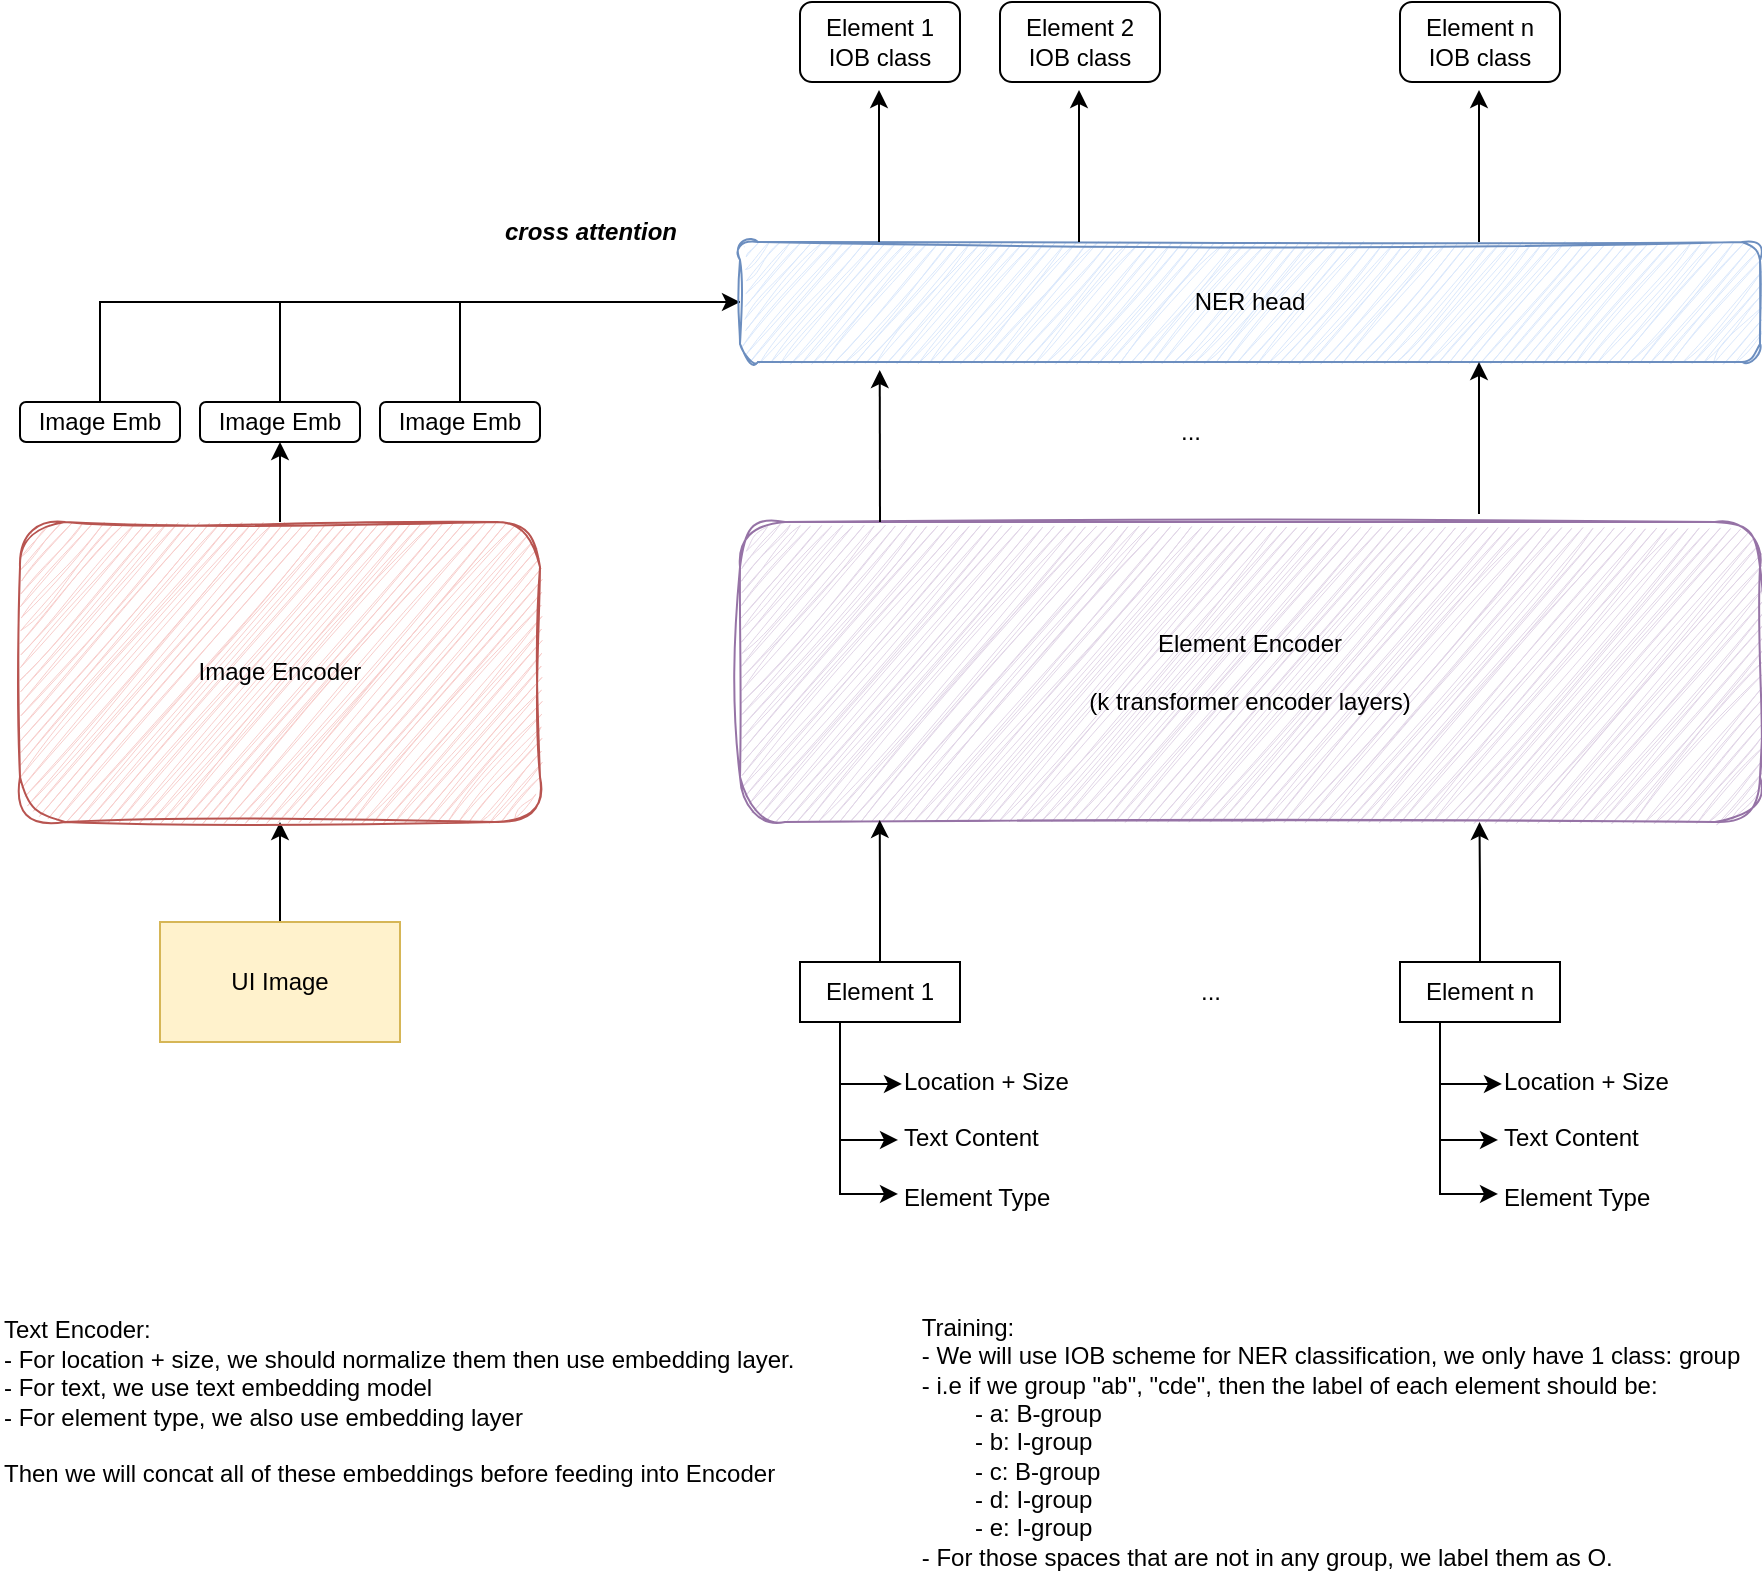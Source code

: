 <mxfile version="23.0.2" type="device">
  <diagram name="Page-1" id="8qpHUWUMa5skwyNhfpvQ">
    <mxGraphModel dx="1139" dy="1121" grid="1" gridSize="10" guides="1" tooltips="1" connect="1" arrows="1" fold="1" page="1" pageScale="1" pageWidth="850" pageHeight="1100" math="0" shadow="0">
      <root>
        <mxCell id="0" />
        <mxCell id="1" parent="0" />
        <mxCell id="nH6HU8fIpJ26GhpxwTr8-12" style="edgeStyle=orthogonalEdgeStyle;rounded=0;orthogonalLoop=1;jettySize=auto;html=1;exitX=0.5;exitY=0;exitDx=0;exitDy=0;" edge="1" parent="1" source="nH6HU8fIpJ26GhpxwTr8-1" target="nH6HU8fIpJ26GhpxwTr8-2">
          <mxGeometry relative="1" as="geometry" />
        </mxCell>
        <mxCell id="nH6HU8fIpJ26GhpxwTr8-1" value="UI Image" style="whiteSpace=wrap;html=1;fillColor=#fff2cc;strokeColor=#d6b656;" vertex="1" parent="1">
          <mxGeometry x="230" y="780" width="120" height="60" as="geometry" />
        </mxCell>
        <mxCell id="nH6HU8fIpJ26GhpxwTr8-9" style="edgeStyle=orthogonalEdgeStyle;rounded=0;orthogonalLoop=1;jettySize=auto;html=1;exitX=0.5;exitY=0;exitDx=0;exitDy=0;entryX=0.5;entryY=1;entryDx=0;entryDy=0;" edge="1" parent="1" source="nH6HU8fIpJ26GhpxwTr8-2" target="nH6HU8fIpJ26GhpxwTr8-6">
          <mxGeometry relative="1" as="geometry" />
        </mxCell>
        <mxCell id="nH6HU8fIpJ26GhpxwTr8-2" value="Image Encoder" style="rounded=1;whiteSpace=wrap;html=1;sketch=1;curveFitting=1;jiggle=2;glass=0;fillColor=#f8cecc;strokeColor=#b85450;" vertex="1" parent="1">
          <mxGeometry x="160" y="580" width="260" height="150" as="geometry" />
        </mxCell>
        <mxCell id="nH6HU8fIpJ26GhpxwTr8-3" value="Image Emb" style="rounded=1;whiteSpace=wrap;html=1;" vertex="1" parent="1">
          <mxGeometry x="160" y="520" width="80" height="20" as="geometry" />
        </mxCell>
        <mxCell id="nH6HU8fIpJ26GhpxwTr8-6" value="Image Emb" style="rounded=1;whiteSpace=wrap;html=1;" vertex="1" parent="1">
          <mxGeometry x="250" y="520" width="80" height="20" as="geometry" />
        </mxCell>
        <mxCell id="nH6HU8fIpJ26GhpxwTr8-7" value="Image Emb" style="rounded=1;whiteSpace=wrap;html=1;" vertex="1" parent="1">
          <mxGeometry x="340" y="520" width="80" height="20" as="geometry" />
        </mxCell>
        <mxCell id="nH6HU8fIpJ26GhpxwTr8-41" style="edgeStyle=orthogonalEdgeStyle;rounded=0;orthogonalLoop=1;jettySize=auto;html=1;exitX=0;exitY=0.5;exitDx=0;exitDy=0;entryX=0.5;entryY=0;entryDx=0;entryDy=0;startArrow=none;startFill=0;endArrow=none;endFill=0;" edge="1" parent="1" source="nH6HU8fIpJ26GhpxwTr8-14" target="nH6HU8fIpJ26GhpxwTr8-6">
          <mxGeometry relative="1" as="geometry" />
        </mxCell>
        <mxCell id="nH6HU8fIpJ26GhpxwTr8-42" style="edgeStyle=orthogonalEdgeStyle;rounded=0;orthogonalLoop=1;jettySize=auto;html=1;exitX=0;exitY=0.5;exitDx=0;exitDy=0;entryX=0.5;entryY=0;entryDx=0;entryDy=0;endArrow=none;endFill=0;" edge="1" parent="1" source="nH6HU8fIpJ26GhpxwTr8-14" target="nH6HU8fIpJ26GhpxwTr8-7">
          <mxGeometry relative="1" as="geometry" />
        </mxCell>
        <mxCell id="nH6HU8fIpJ26GhpxwTr8-43" style="edgeStyle=orthogonalEdgeStyle;rounded=0;orthogonalLoop=1;jettySize=auto;html=1;exitX=0;exitY=0.5;exitDx=0;exitDy=0;entryX=0.5;entryY=0;entryDx=0;entryDy=0;endArrow=none;endFill=0;startArrow=classic;startFill=1;" edge="1" parent="1" source="nH6HU8fIpJ26GhpxwTr8-14" target="nH6HU8fIpJ26GhpxwTr8-3">
          <mxGeometry relative="1" as="geometry" />
        </mxCell>
        <mxCell id="nH6HU8fIpJ26GhpxwTr8-14" value="NER head" style="rounded=1;whiteSpace=wrap;html=1;fillColor=#dae8fc;strokeColor=#6c8ebf;sketch=1;curveFitting=1;jiggle=2;" vertex="1" parent="1">
          <mxGeometry x="520" y="440" width="510" height="60" as="geometry" />
        </mxCell>
        <mxCell id="nH6HU8fIpJ26GhpxwTr8-16" value="Element Encoder&lt;br&gt;&lt;br&gt;(k transformer encoder layers)" style="rounded=1;whiteSpace=wrap;html=1;sketch=1;curveFitting=1;jiggle=2;glass=0;fillColor=#e1d5e7;strokeColor=#9673a6;" vertex="1" parent="1">
          <mxGeometry x="520" y="580" width="510" height="150" as="geometry" />
        </mxCell>
        <mxCell id="nH6HU8fIpJ26GhpxwTr8-21" style="edgeStyle=orthogonalEdgeStyle;rounded=0;orthogonalLoop=1;jettySize=auto;html=1;exitX=0.25;exitY=1;exitDx=0;exitDy=0;entryX=-0.011;entryY=0.533;entryDx=0;entryDy=0;entryPerimeter=0;" edge="1" parent="1" source="nH6HU8fIpJ26GhpxwTr8-17" target="nH6HU8fIpJ26GhpxwTr8-19">
          <mxGeometry relative="1" as="geometry">
            <mxPoint x="570" y="895" as="targetPoint" />
            <Array as="points">
              <mxPoint x="570" y="889" />
            </Array>
          </mxGeometry>
        </mxCell>
        <mxCell id="nH6HU8fIpJ26GhpxwTr8-17" value="Element 1" style="whiteSpace=wrap;html=1;" vertex="1" parent="1">
          <mxGeometry x="550" y="800" width="80" height="30" as="geometry" />
        </mxCell>
        <mxCell id="nH6HU8fIpJ26GhpxwTr8-18" value="Location + Size" style="text;html=1;align=left;verticalAlign=middle;resizable=0;points=[];autosize=1;strokeColor=none;fillColor=none;" vertex="1" parent="1">
          <mxGeometry x="600" y="845" width="110" height="30" as="geometry" />
        </mxCell>
        <mxCell id="nH6HU8fIpJ26GhpxwTr8-19" value="Text Content" style="text;html=1;align=left;verticalAlign=middle;resizable=0;points=[];autosize=1;strokeColor=none;fillColor=none;" vertex="1" parent="1">
          <mxGeometry x="600" y="873" width="90" height="30" as="geometry" />
        </mxCell>
        <mxCell id="nH6HU8fIpJ26GhpxwTr8-20" value="Element Type" style="text;html=1;align=left;verticalAlign=middle;resizable=0;points=[];autosize=1;strokeColor=none;fillColor=none;" vertex="1" parent="1">
          <mxGeometry x="600" y="903" width="100" height="30" as="geometry" />
        </mxCell>
        <mxCell id="nH6HU8fIpJ26GhpxwTr8-25" style="edgeStyle=orthogonalEdgeStyle;rounded=0;orthogonalLoop=1;jettySize=auto;html=1;exitX=0.25;exitY=1;exitDx=0;exitDy=0;entryX=0.009;entryY=0.533;entryDx=0;entryDy=0;entryPerimeter=0;" edge="1" parent="1" source="nH6HU8fIpJ26GhpxwTr8-17" target="nH6HU8fIpJ26GhpxwTr8-18">
          <mxGeometry relative="1" as="geometry" />
        </mxCell>
        <mxCell id="nH6HU8fIpJ26GhpxwTr8-26" style="edgeStyle=orthogonalEdgeStyle;rounded=0;orthogonalLoop=1;jettySize=auto;html=1;exitX=0.25;exitY=1;exitDx=0;exitDy=0;entryX=-0.01;entryY=0.433;entryDx=0;entryDy=0;entryPerimeter=0;" edge="1" parent="1" source="nH6HU8fIpJ26GhpxwTr8-17" target="nH6HU8fIpJ26GhpxwTr8-20">
          <mxGeometry relative="1" as="geometry" />
        </mxCell>
        <mxCell id="nH6HU8fIpJ26GhpxwTr8-28" style="edgeStyle=orthogonalEdgeStyle;rounded=0;orthogonalLoop=1;jettySize=auto;html=1;exitX=0.5;exitY=0;exitDx=0;exitDy=0;entryX=0.137;entryY=0.993;entryDx=0;entryDy=0;entryPerimeter=0;" edge="1" parent="1" source="nH6HU8fIpJ26GhpxwTr8-17" target="nH6HU8fIpJ26GhpxwTr8-16">
          <mxGeometry relative="1" as="geometry" />
        </mxCell>
        <mxCell id="nH6HU8fIpJ26GhpxwTr8-31" style="edgeStyle=orthogonalEdgeStyle;rounded=0;orthogonalLoop=1;jettySize=auto;html=1;exitX=0.25;exitY=1;exitDx=0;exitDy=0;entryX=-0.011;entryY=0.533;entryDx=0;entryDy=0;entryPerimeter=0;" edge="1" parent="1" source="nH6HU8fIpJ26GhpxwTr8-32" target="nH6HU8fIpJ26GhpxwTr8-34">
          <mxGeometry relative="1" as="geometry">
            <mxPoint x="870" y="895" as="targetPoint" />
            <Array as="points">
              <mxPoint x="870" y="889" />
            </Array>
          </mxGeometry>
        </mxCell>
        <mxCell id="nH6HU8fIpJ26GhpxwTr8-32" value="Element n" style="whiteSpace=wrap;html=1;" vertex="1" parent="1">
          <mxGeometry x="850" y="800" width="80" height="30" as="geometry" />
        </mxCell>
        <mxCell id="nH6HU8fIpJ26GhpxwTr8-33" value="Location + Size" style="text;html=1;align=left;verticalAlign=middle;resizable=0;points=[];autosize=1;strokeColor=none;fillColor=none;" vertex="1" parent="1">
          <mxGeometry x="900" y="845" width="110" height="30" as="geometry" />
        </mxCell>
        <mxCell id="nH6HU8fIpJ26GhpxwTr8-34" value="Text Content" style="text;html=1;align=left;verticalAlign=middle;resizable=0;points=[];autosize=1;strokeColor=none;fillColor=none;" vertex="1" parent="1">
          <mxGeometry x="900" y="873" width="90" height="30" as="geometry" />
        </mxCell>
        <mxCell id="nH6HU8fIpJ26GhpxwTr8-35" value="Element Type" style="text;html=1;align=left;verticalAlign=middle;resizable=0;points=[];autosize=1;strokeColor=none;fillColor=none;" vertex="1" parent="1">
          <mxGeometry x="900" y="903" width="100" height="30" as="geometry" />
        </mxCell>
        <mxCell id="nH6HU8fIpJ26GhpxwTr8-36" style="edgeStyle=orthogonalEdgeStyle;rounded=0;orthogonalLoop=1;jettySize=auto;html=1;exitX=0.25;exitY=1;exitDx=0;exitDy=0;entryX=0.009;entryY=0.533;entryDx=0;entryDy=0;entryPerimeter=0;" edge="1" parent="1" source="nH6HU8fIpJ26GhpxwTr8-32" target="nH6HU8fIpJ26GhpxwTr8-33">
          <mxGeometry relative="1" as="geometry" />
        </mxCell>
        <mxCell id="nH6HU8fIpJ26GhpxwTr8-37" style="edgeStyle=orthogonalEdgeStyle;rounded=0;orthogonalLoop=1;jettySize=auto;html=1;exitX=0.25;exitY=1;exitDx=0;exitDy=0;entryX=-0.01;entryY=0.433;entryDx=0;entryDy=0;entryPerimeter=0;" edge="1" parent="1" source="nH6HU8fIpJ26GhpxwTr8-32" target="nH6HU8fIpJ26GhpxwTr8-35">
          <mxGeometry relative="1" as="geometry" />
        </mxCell>
        <mxCell id="nH6HU8fIpJ26GhpxwTr8-38" style="edgeStyle=orthogonalEdgeStyle;rounded=0;orthogonalLoop=1;jettySize=auto;html=1;exitX=0.5;exitY=0;exitDx=0;exitDy=0;entryX=0.725;entryY=1;entryDx=0;entryDy=0;entryPerimeter=0;" edge="1" parent="1" source="nH6HU8fIpJ26GhpxwTr8-32" target="nH6HU8fIpJ26GhpxwTr8-16">
          <mxGeometry relative="1" as="geometry" />
        </mxCell>
        <mxCell id="nH6HU8fIpJ26GhpxwTr8-39" value="..." style="text;html=1;align=center;verticalAlign=middle;resizable=0;points=[];autosize=1;strokeColor=none;fillColor=none;" vertex="1" parent="1">
          <mxGeometry x="740" y="800" width="30" height="30" as="geometry" />
        </mxCell>
        <mxCell id="nH6HU8fIpJ26GhpxwTr8-40" value="Text Encoder:&lt;br&gt;- For location + size, we should normalize them then use embedding layer.&lt;br&gt;- For text, we use text embedding model&lt;br&gt;- For element type, we also use embedding layer&lt;br&gt;&lt;br&gt;Then we will concat all of these embeddings before feeding into Encoder" style="text;html=1;align=left;verticalAlign=middle;resizable=0;points=[];autosize=1;strokeColor=none;fillColor=none;" vertex="1" parent="1">
          <mxGeometry x="150" y="970" width="420" height="100" as="geometry" />
        </mxCell>
        <mxCell id="nH6HU8fIpJ26GhpxwTr8-44" value="cross attention" style="text;html=1;align=center;verticalAlign=middle;resizable=0;points=[];autosize=1;strokeColor=none;fillColor=none;fontStyle=3" vertex="1" parent="1">
          <mxGeometry x="390" y="420" width="110" height="30" as="geometry" />
        </mxCell>
        <mxCell id="nH6HU8fIpJ26GhpxwTr8-46" value="" style="endArrow=classic;html=1;rounded=0;entryX=0.137;entryY=1.067;entryDx=0;entryDy=0;entryPerimeter=0;" edge="1" parent="1" target="nH6HU8fIpJ26GhpxwTr8-14">
          <mxGeometry width="50" height="50" relative="1" as="geometry">
            <mxPoint x="590" y="580" as="sourcePoint" />
            <mxPoint x="640" y="530" as="targetPoint" />
          </mxGeometry>
        </mxCell>
        <mxCell id="nH6HU8fIpJ26GhpxwTr8-47" value="" style="endArrow=classic;html=1;rounded=0;entryX=0.137;entryY=1.067;entryDx=0;entryDy=0;entryPerimeter=0;" edge="1" parent="1">
          <mxGeometry width="50" height="50" relative="1" as="geometry">
            <mxPoint x="889.5" y="576" as="sourcePoint" />
            <mxPoint x="889.5" y="500" as="targetPoint" />
          </mxGeometry>
        </mxCell>
        <mxCell id="nH6HU8fIpJ26GhpxwTr8-48" value="..." style="text;html=1;align=center;verticalAlign=middle;resizable=0;points=[];autosize=1;strokeColor=none;fillColor=none;" vertex="1" parent="1">
          <mxGeometry x="730" y="520" width="30" height="30" as="geometry" />
        </mxCell>
        <mxCell id="nH6HU8fIpJ26GhpxwTr8-50" value="Element 1&lt;br style=&quot;border-color: var(--border-color);&quot;&gt;&lt;span style=&quot;&quot;&gt;IOB class&lt;/span&gt;" style="rounded=1;whiteSpace=wrap;html=1;" vertex="1" parent="1">
          <mxGeometry x="550" y="320" width="80" height="40" as="geometry" />
        </mxCell>
        <mxCell id="nH6HU8fIpJ26GhpxwTr8-52" value="" style="endArrow=classic;html=1;rounded=0;entryX=0.137;entryY=1.067;entryDx=0;entryDy=0;entryPerimeter=0;" edge="1" parent="1">
          <mxGeometry width="50" height="50" relative="1" as="geometry">
            <mxPoint x="589.5" y="440" as="sourcePoint" />
            <mxPoint x="589.5" y="364" as="targetPoint" />
          </mxGeometry>
        </mxCell>
        <mxCell id="nH6HU8fIpJ26GhpxwTr8-53" value="Element 2&lt;br style=&quot;border-color: var(--border-color);&quot;&gt;&lt;span style=&quot;&quot;&gt;IOB class&lt;/span&gt;" style="rounded=1;whiteSpace=wrap;html=1;" vertex="1" parent="1">
          <mxGeometry x="650" y="320" width="80" height="40" as="geometry" />
        </mxCell>
        <mxCell id="nH6HU8fIpJ26GhpxwTr8-54" value="" style="endArrow=classic;html=1;rounded=0;entryX=0.137;entryY=1.067;entryDx=0;entryDy=0;entryPerimeter=0;" edge="1" parent="1">
          <mxGeometry width="50" height="50" relative="1" as="geometry">
            <mxPoint x="689.5" y="440" as="sourcePoint" />
            <mxPoint x="689.5" y="364" as="targetPoint" />
          </mxGeometry>
        </mxCell>
        <mxCell id="nH6HU8fIpJ26GhpxwTr8-55" value="Element n&lt;br style=&quot;border-color: var(--border-color);&quot;&gt;&lt;span style=&quot;&quot;&gt;IOB class&lt;/span&gt;" style="rounded=1;whiteSpace=wrap;html=1;" vertex="1" parent="1">
          <mxGeometry x="850" y="320" width="80" height="40" as="geometry" />
        </mxCell>
        <mxCell id="nH6HU8fIpJ26GhpxwTr8-56" value="" style="endArrow=classic;html=1;rounded=0;entryX=0.137;entryY=1.067;entryDx=0;entryDy=0;entryPerimeter=0;" edge="1" parent="1">
          <mxGeometry width="50" height="50" relative="1" as="geometry">
            <mxPoint x="889.5" y="440" as="sourcePoint" />
            <mxPoint x="889.5" y="364" as="targetPoint" />
          </mxGeometry>
        </mxCell>
        <mxCell id="nH6HU8fIpJ26GhpxwTr8-57" value="&lt;div style=&quot;text-align: left;&quot;&gt;Training:&lt;/div&gt;&lt;span style=&quot;white-space: pre;&quot;&gt;&lt;div style=&quot;text-align: left;&quot;&gt;- &lt;span style=&quot;background-color: initial; white-space-collapse: collapse;&quot;&gt;We will use IOB scheme for NER classification, we only have 1 class: group&lt;br&gt;- i.e if we group &quot;ab&quot;, &quot;cde&quot;, then the label of each element should be:&lt;/span&gt;&lt;/div&gt;&lt;div style=&quot;text-align: left;&quot;&gt;&lt;span style=&quot;background-color: initial; white-space-collapse: collapse;&quot;&gt;&lt;span style=&quot;white-space: pre;&quot;&gt;&#x9;&lt;/span&gt;- a: B-group&lt;/span&gt;&lt;/div&gt;&lt;div style=&quot;text-align: left;&quot;&gt;&lt;span style=&quot;background-color: initial; white-space-collapse: collapse;&quot;&gt;&lt;span style=&quot;white-space: pre;&quot;&gt;&#x9;&lt;/span&gt;- b: I-group&lt;br&gt;&amp;nbsp; &amp;nbsp; &amp;nbsp; &amp;nbsp; - c: B-group&lt;br&gt;&amp;nbsp; &amp;nbsp; &amp;nbsp; &amp;nbsp; - d: I-group&lt;/span&gt;&lt;/div&gt;&lt;div style=&quot;text-align: left;&quot;&gt;&lt;span style=&quot;background-color: initial; white-space-collapse: collapse;&quot;&gt;&lt;span style=&quot;white-space: pre;&quot;&gt;&#x9;&lt;/span&gt;- e: I-group&lt;/span&gt;&lt;/div&gt;&lt;div style=&quot;text-align: left;&quot;&gt;&lt;span style=&quot;background-color: initial; white-space-collapse: collapse;&quot;&gt;- For those spaces that are not in any group, we label them as O.&amp;nbsp;&lt;/span&gt;&lt;br&gt;&lt;/div&gt;&lt;/span&gt;" style="text;html=1;align=center;verticalAlign=middle;resizable=0;points=[];autosize=1;strokeColor=none;fillColor=none;" vertex="1" parent="1">
          <mxGeometry x="600" y="970" width="430" height="140" as="geometry" />
        </mxCell>
      </root>
    </mxGraphModel>
  </diagram>
</mxfile>
